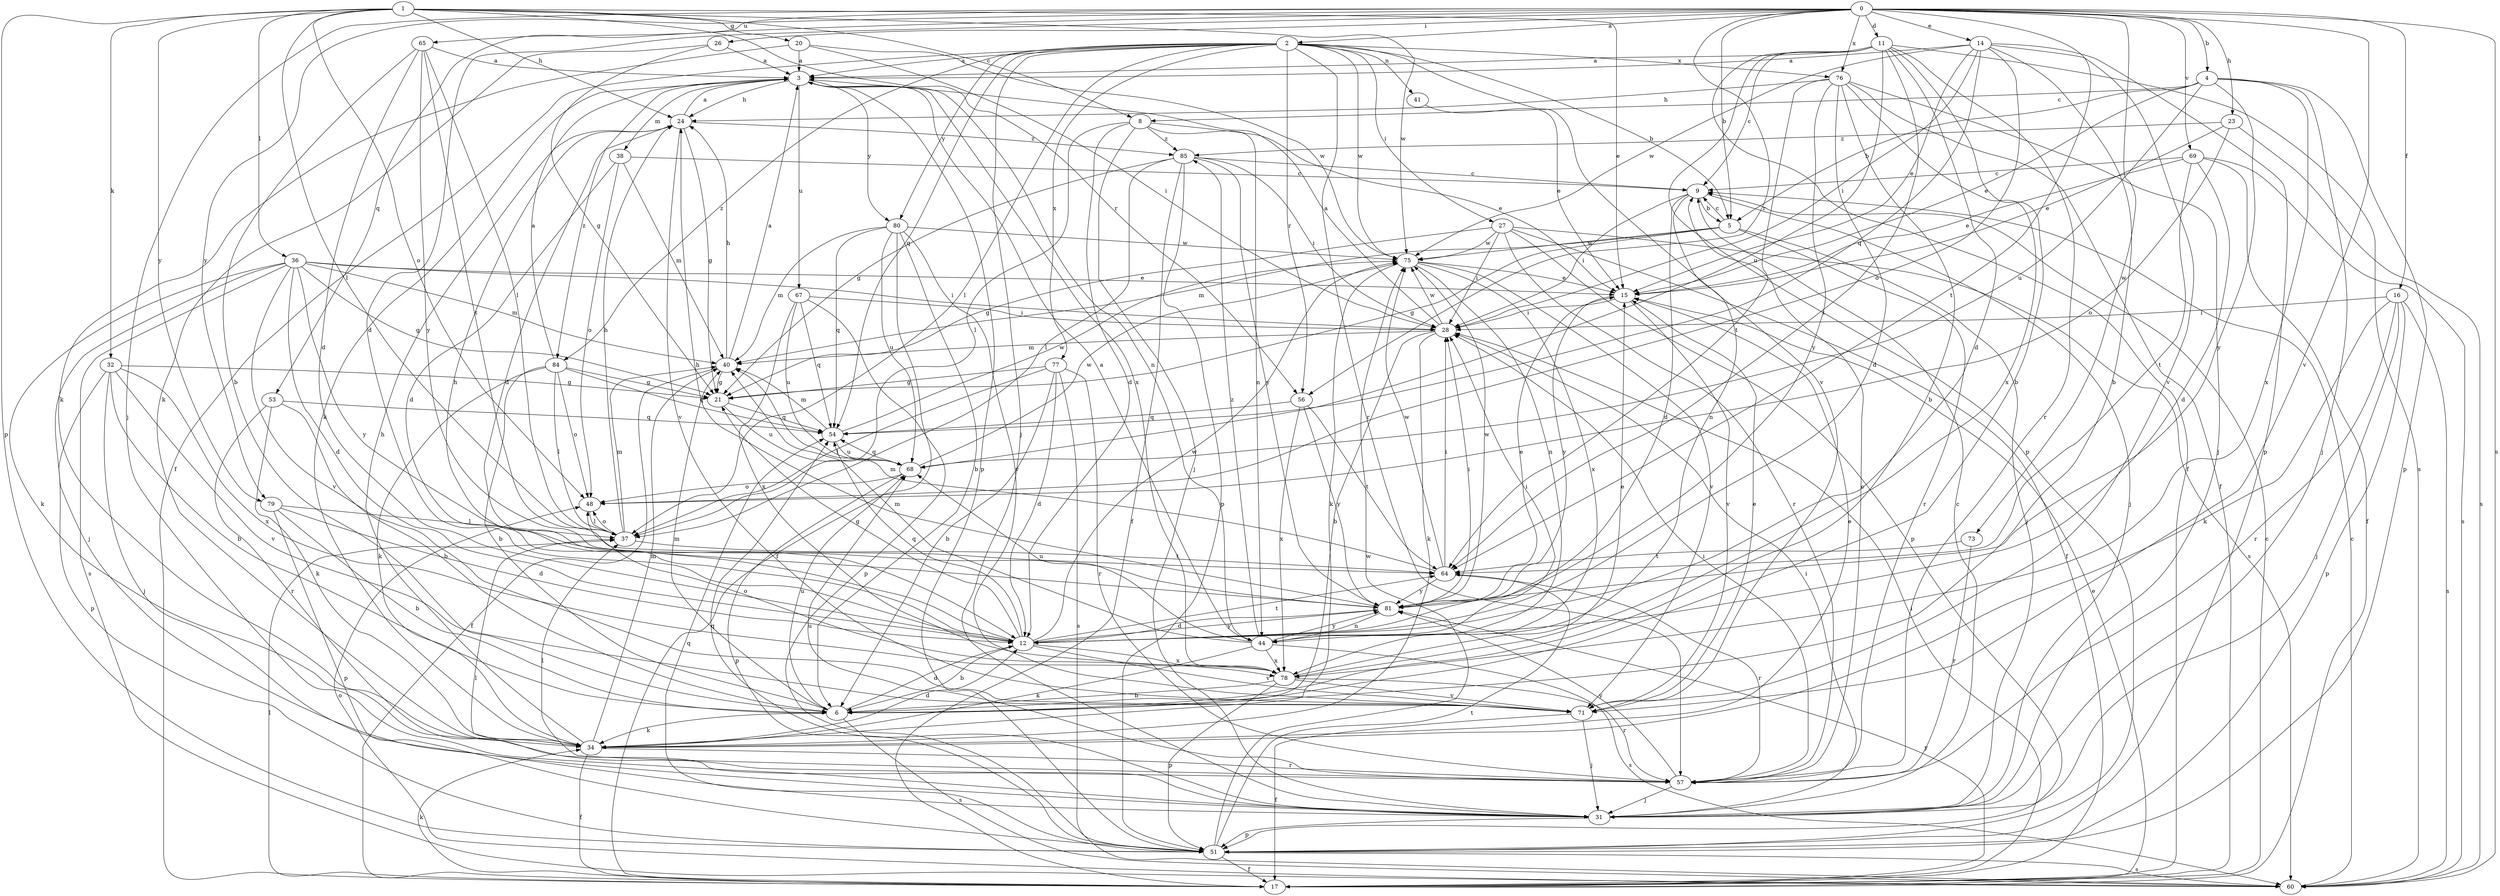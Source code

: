 strict digraph  {
0;
1;
2;
3;
4;
5;
6;
8;
9;
11;
12;
14;
15;
16;
17;
20;
21;
23;
24;
26;
27;
28;
31;
32;
34;
36;
37;
38;
40;
41;
44;
48;
51;
53;
54;
56;
57;
60;
64;
65;
67;
68;
69;
71;
73;
75;
76;
77;
78;
79;
80;
81;
84;
85;
0 -> 2  [label=a];
0 -> 4  [label=b];
0 -> 5  [label=b];
0 -> 11  [label=d];
0 -> 12  [label=d];
0 -> 14  [label=e];
0 -> 16  [label=f];
0 -> 23  [label=h];
0 -> 26  [label=i];
0 -> 31  [label=j];
0 -> 53  [label=q];
0 -> 56  [label=r];
0 -> 60  [label=s];
0 -> 64  [label=t];
0 -> 65  [label=u];
0 -> 69  [label=v];
0 -> 71  [label=v];
0 -> 73  [label=w];
0 -> 76  [label=x];
0 -> 79  [label=y];
1 -> 8  [label=c];
1 -> 15  [label=e];
1 -> 20  [label=g];
1 -> 24  [label=h];
1 -> 32  [label=k];
1 -> 36  [label=l];
1 -> 37  [label=l];
1 -> 48  [label=o];
1 -> 51  [label=p];
1 -> 56  [label=r];
1 -> 75  [label=w];
1 -> 79  [label=y];
2 -> 3  [label=a];
2 -> 5  [label=b];
2 -> 17  [label=f];
2 -> 27  [label=i];
2 -> 31  [label=j];
2 -> 37  [label=l];
2 -> 41  [label=n];
2 -> 54  [label=q];
2 -> 56  [label=r];
2 -> 57  [label=r];
2 -> 71  [label=v];
2 -> 75  [label=w];
2 -> 76  [label=x];
2 -> 77  [label=x];
2 -> 80  [label=y];
2 -> 84  [label=z];
3 -> 24  [label=h];
3 -> 34  [label=k];
3 -> 38  [label=m];
3 -> 44  [label=n];
3 -> 51  [label=p];
3 -> 67  [label=u];
3 -> 78  [label=x];
3 -> 80  [label=y];
3 -> 84  [label=z];
4 -> 5  [label=b];
4 -> 8  [label=c];
4 -> 15  [label=e];
4 -> 31  [label=j];
4 -> 51  [label=p];
4 -> 68  [label=u];
4 -> 78  [label=x];
4 -> 81  [label=y];
5 -> 9  [label=c];
5 -> 21  [label=g];
5 -> 31  [label=j];
5 -> 40  [label=m];
5 -> 57  [label=r];
5 -> 75  [label=w];
6 -> 12  [label=d];
6 -> 34  [label=k];
6 -> 40  [label=m];
6 -> 60  [label=s];
6 -> 68  [label=u];
8 -> 12  [label=d];
8 -> 15  [label=e];
8 -> 31  [label=j];
8 -> 37  [label=l];
8 -> 44  [label=n];
8 -> 85  [label=z];
9 -> 5  [label=b];
9 -> 12  [label=d];
9 -> 28  [label=i];
9 -> 31  [label=j];
9 -> 44  [label=n];
11 -> 3  [label=a];
11 -> 6  [label=b];
11 -> 9  [label=c];
11 -> 12  [label=d];
11 -> 17  [label=f];
11 -> 51  [label=p];
11 -> 57  [label=r];
11 -> 60  [label=s];
11 -> 64  [label=t];
11 -> 68  [label=u];
12 -> 6  [label=b];
12 -> 21  [label=g];
12 -> 24  [label=h];
12 -> 54  [label=q];
12 -> 64  [label=t];
12 -> 71  [label=v];
12 -> 75  [label=w];
12 -> 78  [label=x];
12 -> 81  [label=y];
14 -> 3  [label=a];
14 -> 6  [label=b];
14 -> 15  [label=e];
14 -> 28  [label=i];
14 -> 48  [label=o];
14 -> 51  [label=p];
14 -> 54  [label=q];
14 -> 71  [label=v];
14 -> 75  [label=w];
15 -> 28  [label=i];
15 -> 71  [label=v];
15 -> 81  [label=y];
16 -> 28  [label=i];
16 -> 31  [label=j];
16 -> 34  [label=k];
16 -> 51  [label=p];
16 -> 57  [label=r];
16 -> 60  [label=s];
17 -> 9  [label=c];
17 -> 15  [label=e];
17 -> 28  [label=i];
17 -> 34  [label=k];
17 -> 37  [label=l];
17 -> 81  [label=y];
20 -> 3  [label=a];
20 -> 28  [label=i];
20 -> 34  [label=k];
20 -> 75  [label=w];
21 -> 54  [label=q];
21 -> 68  [label=u];
23 -> 15  [label=e];
23 -> 48  [label=o];
23 -> 60  [label=s];
23 -> 85  [label=z];
24 -> 3  [label=a];
24 -> 12  [label=d];
24 -> 21  [label=g];
24 -> 71  [label=v];
24 -> 85  [label=z];
26 -> 3  [label=a];
26 -> 21  [label=g];
26 -> 34  [label=k];
27 -> 17  [label=f];
27 -> 21  [label=g];
27 -> 28  [label=i];
27 -> 51  [label=p];
27 -> 57  [label=r];
27 -> 60  [label=s];
27 -> 75  [label=w];
28 -> 3  [label=a];
28 -> 6  [label=b];
28 -> 34  [label=k];
28 -> 40  [label=m];
28 -> 75  [label=w];
31 -> 9  [label=c];
31 -> 28  [label=i];
31 -> 37  [label=l];
31 -> 51  [label=p];
31 -> 54  [label=q];
32 -> 6  [label=b];
32 -> 21  [label=g];
32 -> 31  [label=j];
32 -> 51  [label=p];
32 -> 71  [label=v];
32 -> 78  [label=x];
34 -> 12  [label=d];
34 -> 15  [label=e];
34 -> 17  [label=f];
34 -> 24  [label=h];
34 -> 40  [label=m];
34 -> 57  [label=r];
36 -> 12  [label=d];
36 -> 15  [label=e];
36 -> 21  [label=g];
36 -> 28  [label=i];
36 -> 31  [label=j];
36 -> 34  [label=k];
36 -> 40  [label=m];
36 -> 60  [label=s];
36 -> 71  [label=v];
36 -> 81  [label=y];
37 -> 24  [label=h];
37 -> 40  [label=m];
37 -> 48  [label=o];
37 -> 64  [label=t];
38 -> 9  [label=c];
38 -> 12  [label=d];
38 -> 40  [label=m];
38 -> 48  [label=o];
40 -> 3  [label=a];
40 -> 17  [label=f];
40 -> 21  [label=g];
40 -> 24  [label=h];
41 -> 15  [label=e];
44 -> 3  [label=a];
44 -> 28  [label=i];
44 -> 34  [label=k];
44 -> 40  [label=m];
44 -> 60  [label=s];
44 -> 68  [label=u];
44 -> 78  [label=x];
44 -> 81  [label=y];
44 -> 85  [label=z];
48 -> 37  [label=l];
51 -> 17  [label=f];
51 -> 54  [label=q];
51 -> 60  [label=s];
51 -> 64  [label=t];
51 -> 75  [label=w];
53 -> 6  [label=b];
53 -> 34  [label=k];
53 -> 54  [label=q];
53 -> 57  [label=r];
54 -> 40  [label=m];
54 -> 68  [label=u];
54 -> 75  [label=w];
56 -> 54  [label=q];
56 -> 64  [label=t];
56 -> 78  [label=x];
56 -> 81  [label=y];
57 -> 9  [label=c];
57 -> 28  [label=i];
57 -> 31  [label=j];
57 -> 37  [label=l];
57 -> 68  [label=u];
57 -> 81  [label=y];
60 -> 9  [label=c];
60 -> 48  [label=o];
64 -> 28  [label=i];
64 -> 40  [label=m];
64 -> 57  [label=r];
64 -> 75  [label=w];
64 -> 81  [label=y];
65 -> 3  [label=a];
65 -> 6  [label=b];
65 -> 12  [label=d];
65 -> 37  [label=l];
65 -> 64  [label=t];
65 -> 81  [label=y];
67 -> 28  [label=i];
67 -> 51  [label=p];
67 -> 54  [label=q];
67 -> 68  [label=u];
67 -> 78  [label=x];
68 -> 48  [label=o];
68 -> 51  [label=p];
68 -> 54  [label=q];
68 -> 75  [label=w];
69 -> 9  [label=c];
69 -> 12  [label=d];
69 -> 15  [label=e];
69 -> 17  [label=f];
69 -> 60  [label=s];
69 -> 64  [label=t];
71 -> 15  [label=e];
71 -> 17  [label=f];
71 -> 31  [label=j];
73 -> 57  [label=r];
73 -> 64  [label=t];
75 -> 15  [label=e];
75 -> 34  [label=k];
75 -> 44  [label=n];
75 -> 71  [label=v];
75 -> 78  [label=x];
76 -> 6  [label=b];
76 -> 12  [label=d];
76 -> 17  [label=f];
76 -> 24  [label=h];
76 -> 31  [label=j];
76 -> 64  [label=t];
76 -> 78  [label=x];
76 -> 81  [label=y];
77 -> 6  [label=b];
77 -> 12  [label=d];
77 -> 21  [label=g];
77 -> 37  [label=l];
77 -> 57  [label=r];
77 -> 60  [label=s];
78 -> 6  [label=b];
78 -> 15  [label=e];
78 -> 48  [label=o];
78 -> 51  [label=p];
78 -> 57  [label=r];
78 -> 71  [label=v];
79 -> 6  [label=b];
79 -> 12  [label=d];
79 -> 37  [label=l];
79 -> 51  [label=p];
80 -> 6  [label=b];
80 -> 17  [label=f];
80 -> 40  [label=m];
80 -> 54  [label=q];
80 -> 68  [label=u];
80 -> 71  [label=v];
80 -> 75  [label=w];
81 -> 12  [label=d];
81 -> 15  [label=e];
81 -> 24  [label=h];
81 -> 28  [label=i];
81 -> 44  [label=n];
81 -> 75  [label=w];
84 -> 3  [label=a];
84 -> 6  [label=b];
84 -> 21  [label=g];
84 -> 34  [label=k];
84 -> 37  [label=l];
84 -> 48  [label=o];
84 -> 54  [label=q];
85 -> 9  [label=c];
85 -> 17  [label=f];
85 -> 21  [label=g];
85 -> 28  [label=i];
85 -> 37  [label=l];
85 -> 51  [label=p];
85 -> 81  [label=y];
}
